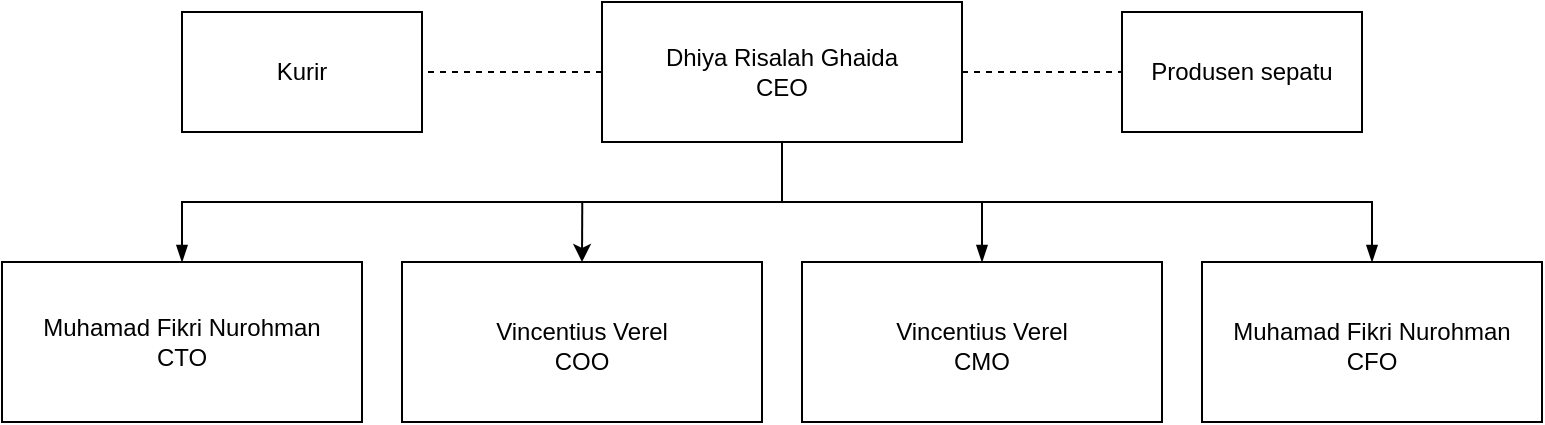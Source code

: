 <mxfile version="15.4.3" type="github">
  <diagram id="prtHgNgQTEPvFCAcTncT" name="Page-1">
    <mxGraphModel dx="1008" dy="522" grid="1" gridSize="10" guides="1" tooltips="1" connect="1" arrows="1" fold="1" page="1" pageScale="1" pageWidth="1169" pageHeight="1654" math="0" shadow="0">
      <root>
        <mxCell id="0" />
        <mxCell id="1" parent="0" />
        <mxCell id="SEZTkzzxNUXcuObo3p4H-1" style="edgeStyle=orthogonalEdgeStyle;rounded=0;orthogonalLoop=1;jettySize=auto;html=1;exitX=1;exitY=0.5;exitDx=0;exitDy=0;dashed=1;endArrow=none;endFill=0;strokeWidth=1;" edge="1" parent="1" source="dNxyNK7c78bLwvsdeMH5-12">
          <mxGeometry relative="1" as="geometry">
            <mxPoint x="740.0" y="294.897" as="targetPoint" />
          </mxGeometry>
        </mxCell>
        <mxCell id="SEZTkzzxNUXcuObo3p4H-4" style="edgeStyle=orthogonalEdgeStyle;rounded=0;orthogonalLoop=1;jettySize=auto;html=1;exitX=0;exitY=0.5;exitDx=0;exitDy=0;dashed=1;endArrow=none;endFill=0;strokeWidth=1;" edge="1" parent="1" source="dNxyNK7c78bLwvsdeMH5-12" target="SEZTkzzxNUXcuObo3p4H-6">
          <mxGeometry relative="1" as="geometry">
            <mxPoint x="370" y="294.897" as="targetPoint" />
          </mxGeometry>
        </mxCell>
        <UserObject label="" name="Tessa Miller" position="CFO" location="Office 1" email="me@example.com" placeholders="1" link="https://www.draw.io" id="dNxyNK7c78bLwvsdeMH5-12">
          <mxCell style="label;image=https://cdn3.iconfinder.com/data/icons/user-avatars-1/512/users-3-128.png;whiteSpace=wrap;html=1;rounded=0;glass=0;treeMoving=1;treeFolding=1;strokeWidth=1;" parent="1" vertex="1">
            <mxGeometry x="460" y="260" width="180" height="70" as="geometry" />
          </mxCell>
        </UserObject>
        <mxCell id="dNxyNK7c78bLwvsdeMH5-13" value="" style="endArrow=blockThin;endFill=1;fontSize=11;edgeStyle=elbowEdgeStyle;elbow=vertical;rounded=0;strokeWidth=1;" parent="1" source="dNxyNK7c78bLwvsdeMH5-12" target="dNxyNK7c78bLwvsdeMH5-14" edge="1">
          <mxGeometry relative="1" as="geometry" />
        </mxCell>
        <UserObject label="" name="Edward Morrison" position="Brand Manager" location="Office 2" email="me@example.com" placeholders="1" link="https://www.draw.io" id="dNxyNK7c78bLwvsdeMH5-14">
          <mxCell style="label;image=https://cdn3.iconfinder.com/data/icons/user-avatars-1/512/users-10-3-128.png;whiteSpace=wrap;html=1;rounded=0;glass=0;treeFolding=1;treeMoving=1;strokeWidth=1;" parent="1" vertex="1">
            <mxGeometry x="160" y="390" width="180" height="80" as="geometry" />
          </mxCell>
        </UserObject>
        <mxCell id="dNxyNK7c78bLwvsdeMH5-15" value="" style="endArrow=blockThin;endFill=1;fontSize=11;edgeStyle=elbowEdgeStyle;elbow=vertical;rounded=0;strokeWidth=1;" parent="1" source="dNxyNK7c78bLwvsdeMH5-12" target="dNxyNK7c78bLwvsdeMH5-16" edge="1">
          <mxGeometry relative="1" as="geometry" />
        </mxCell>
        <UserObject label="" name="Evan Valet" position="HR Director" location="Office 4" email="me@example.com" placeholders="1" link="https://www.draw.io" id="dNxyNK7c78bLwvsdeMH5-16">
          <mxCell style="label;image=https://cdn3.iconfinder.com/data/icons/user-avatars-1/512/users-9-2-128.png;whiteSpace=wrap;html=1;rounded=0;glass=0;treeFolding=1;treeMoving=1;strokeWidth=1;" parent="1" vertex="1">
            <mxGeometry x="560" y="390" width="180" height="80" as="geometry" />
          </mxCell>
        </UserObject>
        <mxCell id="dNxyNK7c78bLwvsdeMH5-17" value="" style="endArrow=blockThin;endFill=1;fontSize=11;edgeStyle=elbowEdgeStyle;elbow=vertical;rounded=0;strokeWidth=1;" parent="1" source="dNxyNK7c78bLwvsdeMH5-12" target="dNxyNK7c78bLwvsdeMH5-18" edge="1">
          <mxGeometry relative="1" as="geometry" />
        </mxCell>
        <UserObject label="" name="Alison Donovan" position="System Admin" location="Office 3" email="me@example.com" placeholders="1" link="https://www.draw.io" id="dNxyNK7c78bLwvsdeMH5-18">
          <mxCell style="label;image=https://cdn3.iconfinder.com/data/icons/user-avatars-1/512/users-2-128.png;whiteSpace=wrap;html=1;rounded=0;glass=0;strokeWidth=1;" parent="1" vertex="1">
            <mxGeometry x="760" y="390" width="170" height="80" as="geometry" />
          </mxCell>
        </UserObject>
        <mxCell id="SEZTkzzxNUXcuObo3p4H-2" value="Produsen sepatu" style="rounded=0;whiteSpace=wrap;html=1;strokeWidth=1;" vertex="1" parent="1">
          <mxGeometry x="720" y="265" width="120" height="60" as="geometry" />
        </mxCell>
        <mxCell id="SEZTkzzxNUXcuObo3p4H-6" value="Kurir" style="rounded=0;whiteSpace=wrap;html=1;strokeWidth=1;" vertex="1" parent="1">
          <mxGeometry x="250" y="265" width="120" height="60" as="geometry" />
        </mxCell>
        <mxCell id="SEZTkzzxNUXcuObo3p4H-7" value="" style="whiteSpace=wrap;html=1;aspect=fixed;strokeColor=none;strokeWidth=1;" vertex="1" parent="1">
          <mxGeometry x="220" y="412" width="40" height="40" as="geometry" />
        </mxCell>
        <mxCell id="SEZTkzzxNUXcuObo3p4H-14" value="" style="whiteSpace=wrap;html=1;aspect=fixed;strokeColor=none;strokeWidth=1;" vertex="1" parent="1">
          <mxGeometry x="470" y="275" width="50" height="50" as="geometry" />
        </mxCell>
        <mxCell id="SEZTkzzxNUXcuObo3p4H-8" value="" style="whiteSpace=wrap;html=1;aspect=fixed;strokeColor=none;strokeWidth=1;" vertex="1" parent="1">
          <mxGeometry x="770" y="412" width="40" height="40" as="geometry" />
        </mxCell>
        <mxCell id="SEZTkzzxNUXcuObo3p4H-12" value="Dhiya Risalah Ghaida&lt;br&gt;CEO" style="rounded=0;whiteSpace=wrap;html=1;fillColor=none;strokeColor=none;strokeWidth=1;" vertex="1" parent="1">
          <mxGeometry x="465" y="265" width="170" height="60" as="geometry" />
        </mxCell>
        <mxCell id="SEZTkzzxNUXcuObo3p4H-13" value="" style="whiteSpace=wrap;html=1;aspect=fixed;strokeColor=none;strokeWidth=1;" vertex="1" parent="1">
          <mxGeometry x="570" y="410" width="50" height="50" as="geometry" />
        </mxCell>
        <mxCell id="SEZTkzzxNUXcuObo3p4H-15" value="Vincentius Verel&lt;br&gt;CMO" style="rounded=0;whiteSpace=wrap;html=1;fillColor=none;strokeColor=none;strokeWidth=1;" vertex="1" parent="1">
          <mxGeometry x="565" y="402" width="170" height="60" as="geometry" />
        </mxCell>
        <mxCell id="SEZTkzzxNUXcuObo3p4H-16" value="Muhamad Fikri Nurohman&lt;br&gt;CFO" style="rounded=0;whiteSpace=wrap;html=1;fillColor=none;strokeColor=none;strokeWidth=1;" vertex="1" parent="1">
          <mxGeometry x="760" y="402" width="170" height="60" as="geometry" />
        </mxCell>
        <mxCell id="SEZTkzzxNUXcuObo3p4H-17" value="Muhamad Fikri Nurohman&lt;br&gt;CTO" style="rounded=0;whiteSpace=wrap;html=1;fillColor=default;strokeColor=none;strokeWidth=1;" vertex="1" parent="1">
          <mxGeometry x="165" y="400" width="170" height="60" as="geometry" />
        </mxCell>
        <mxCell id="SEZTkzzxNUXcuObo3p4H-21" style="edgeStyle=orthogonalEdgeStyle;rounded=0;orthogonalLoop=1;jettySize=auto;html=1;exitX=0.5;exitY=0;exitDx=0;exitDy=0;endArrow=none;endFill=0;startArrow=classic;startFill=1;strokeWidth=1;" edge="1" parent="1" source="SEZTkzzxNUXcuObo3p4H-18">
          <mxGeometry relative="1" as="geometry">
            <mxPoint x="450.138" y="360.0" as="targetPoint" />
          </mxGeometry>
        </mxCell>
        <UserObject label="" name="Evan Valet" position="HR Director" location="Office 4" email="me@example.com" placeholders="1" link="https://www.draw.io" id="SEZTkzzxNUXcuObo3p4H-18">
          <mxCell style="label;image=https://cdn3.iconfinder.com/data/icons/user-avatars-1/512/users-9-2-128.png;whiteSpace=wrap;html=1;rounded=0;glass=0;treeFolding=1;treeMoving=1;strokeWidth=1;" vertex="1" parent="1">
            <mxGeometry x="360" y="390" width="180" height="80" as="geometry" />
          </mxCell>
        </UserObject>
        <mxCell id="SEZTkzzxNUXcuObo3p4H-19" value="" style="whiteSpace=wrap;html=1;aspect=fixed;strokeColor=none;strokeWidth=1;" vertex="1" parent="1">
          <mxGeometry x="370" y="410" width="50" height="50" as="geometry" />
        </mxCell>
        <mxCell id="SEZTkzzxNUXcuObo3p4H-20" value="Vincentius Verel&lt;br&gt;COO" style="rounded=0;whiteSpace=wrap;html=1;fillColor=none;strokeColor=none;strokeWidth=1;" vertex="1" parent="1">
          <mxGeometry x="365" y="402" width="170" height="60" as="geometry" />
        </mxCell>
      </root>
    </mxGraphModel>
  </diagram>
</mxfile>
